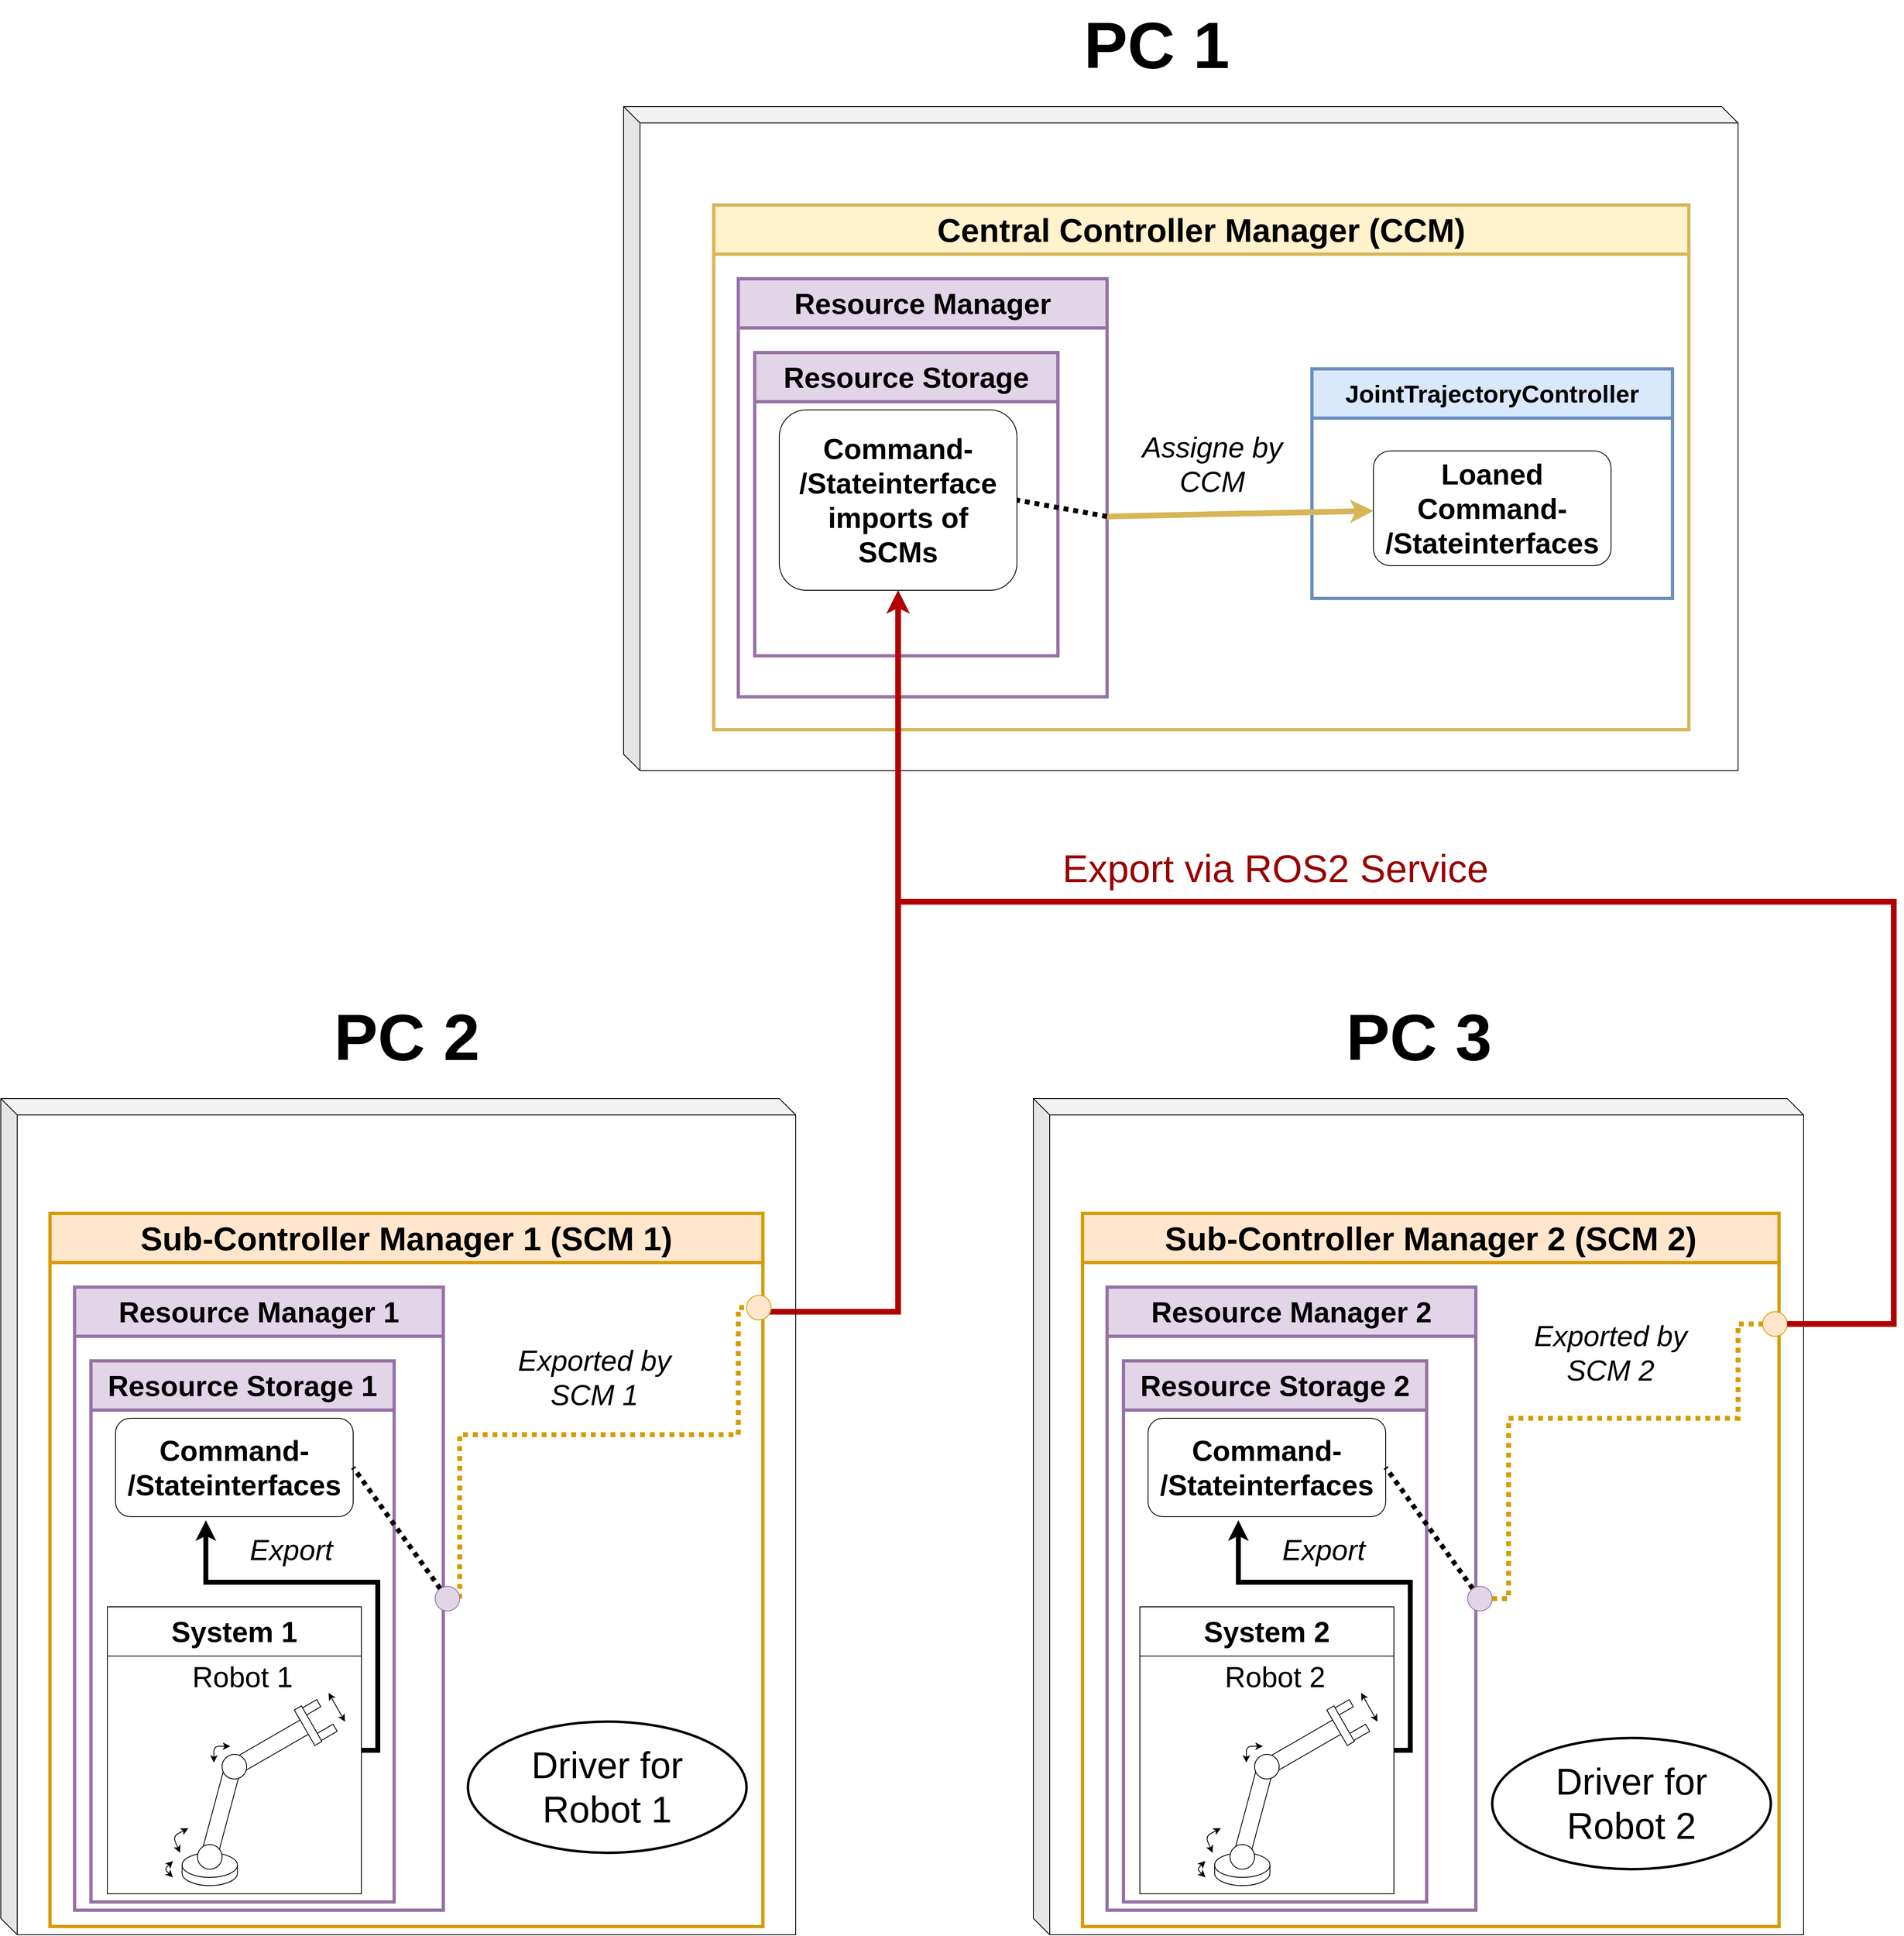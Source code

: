 <mxfile version="21.5.0">
  <diagram name="Page-1" id="56QPCwbd0cLktFSz25ie">
    <mxGraphModel dx="4553" dy="3167" grid="1" gridSize="10" guides="1" tooltips="1" connect="1" arrows="1" fold="1" page="1" pageScale="1" pageWidth="850" pageHeight="1100" math="0" shadow="0">
      <root>
        <mxCell id="0" />
        <mxCell id="1" parent="0" />
        <mxCell id="aH2ZuujqSojjc6NItEgd-45" style="rounded=0;orthogonalLoop=1;jettySize=auto;html=1;exitX=1;exitY=0.5;exitDx=0;exitDy=0;entryX=0.5;entryY=1;entryDx=0;entryDy=0;edgeStyle=orthogonalEdgeStyle;fillColor=#e51400;strokeColor=#B20000;strokeWidth=7;" parent="1" source="aH2ZuujqSojjc6NItEgd-36" target="Qk9qD6PRYy8a2zJd2hO1-43" edge="1">
          <mxGeometry relative="1" as="geometry">
            <Array as="points">
              <mxPoint x="910" y="680" />
              <mxPoint x="1075" y="680" />
            </Array>
          </mxGeometry>
        </mxCell>
        <mxCell id="Qk9qD6PRYy8a2zJd2hO1-58" value="" style="shape=cube;whiteSpace=wrap;html=1;boundedLbl=1;backgroundOutline=1;darkOpacity=0.05;darkOpacity2=0.1;fillColor=none;" parent="1" vertex="1">
          <mxGeometry x="1240" y="420" width="940" height="1020" as="geometry" />
        </mxCell>
        <mxCell id="Qk9qD6PRYy8a2zJd2hO1-56" value="" style="shape=cube;whiteSpace=wrap;html=1;boundedLbl=1;backgroundOutline=1;darkOpacity=0.05;darkOpacity2=0.1;fillColor=none;" parent="1" vertex="1">
          <mxGeometry x="-20" y="420" width="970" height="1020" as="geometry" />
        </mxCell>
        <mxCell id="Qk9qD6PRYy8a2zJd2hO1-60" value="" style="shape=cube;whiteSpace=wrap;html=1;boundedLbl=1;backgroundOutline=1;darkOpacity=0.05;darkOpacity2=0.1;fillColor=none;" parent="1" vertex="1">
          <mxGeometry x="740" y="-790" width="1360" height="810" as="geometry" />
        </mxCell>
        <mxCell id="k2swmo7qzIprsYgqh0As-2" value="&lt;font style=&quot;font-size: 35px;&quot;&gt;Resource Storage 1&lt;br&gt;&lt;/font&gt;" style="swimlane;whiteSpace=wrap;html=1;startSize=60;strokeWidth=4;fillColor=#e1d5e7;strokeColor=#9673a6;" parent="1" vertex="1">
          <mxGeometry x="90" y="740" width="370" height="660" as="geometry" />
        </mxCell>
        <mxCell id="k2swmo7qzIprsYgqh0As-3" value="&lt;font style=&quot;font-size: 35px;&quot;&gt;Resource Manager 1&lt;br&gt;&lt;/font&gt;" style="swimlane;whiteSpace=wrap;html=1;startSize=60;strokeWidth=4;fillColor=#e1d5e7;strokeColor=#9673a6;" parent="1" vertex="1">
          <mxGeometry x="70" y="650" width="450" height="760" as="geometry" />
        </mxCell>
        <mxCell id="k2swmo7qzIprsYgqh0As-4" value="&lt;font style=&quot;font-size: 40px;&quot;&gt;Sub-Controller Manager 1 (SCM 1)&lt;br&gt;&lt;/font&gt;" style="swimlane;whiteSpace=wrap;html=1;startSize=60;strokeWidth=4;fillColor=#ffe6cc;strokeColor=#d79b00;" parent="1" vertex="1">
          <mxGeometry x="40" y="560" width="870" height="870" as="geometry" />
        </mxCell>
        <mxCell id="k2swmo7qzIprsYgqh0As-7" value="" style="rounded=0;whiteSpace=wrap;html=1;rotation=-30;" parent="k2swmo7qzIprsYgqh0As-4" vertex="1">
          <mxGeometry x="320" y="630" width="30" height="10" as="geometry" />
        </mxCell>
        <mxCell id="k2swmo7qzIprsYgqh0As-8" value="" style="rounded=0;whiteSpace=wrap;html=1;rotation=-30;" parent="k2swmo7qzIprsYgqh0As-4" vertex="1">
          <mxGeometry x="300" y="600" width="30" height="10" as="geometry" />
        </mxCell>
        <mxCell id="k2swmo7qzIprsYgqh0As-9" value="" style="shape=cylinder3;whiteSpace=wrap;html=1;boundedLbl=1;backgroundOutline=1;size=15;" parent="k2swmo7qzIprsYgqh0As-4" vertex="1">
          <mxGeometry x="161.25" y="780" width="67.5" height="40" as="geometry" />
        </mxCell>
        <mxCell id="k2swmo7qzIprsYgqh0As-10" value="" style="rounded=0;whiteSpace=wrap;html=1;rotation=-30;direction=south;" parent="k2swmo7qzIprsYgqh0As-4" vertex="1">
          <mxGeometry x="220" y="640" width="100" height="20" as="geometry" />
        </mxCell>
        <mxCell id="k2swmo7qzIprsYgqh0As-11" value="" style="rounded=0;whiteSpace=wrap;html=1;rotation=15;" parent="k2swmo7qzIprsYgqh0As-4" vertex="1">
          <mxGeometry x="200" y="670" width="20" height="110" as="geometry" />
        </mxCell>
        <mxCell id="k2swmo7qzIprsYgqh0As-12" value="" style="ellipse;whiteSpace=wrap;html=1;aspect=fixed;" parent="k2swmo7qzIprsYgqh0As-4" vertex="1">
          <mxGeometry x="180" y="770" width="30" height="30" as="geometry" />
        </mxCell>
        <mxCell id="k2swmo7qzIprsYgqh0As-13" value="" style="ellipse;whiteSpace=wrap;html=1;aspect=fixed;" parent="k2swmo7qzIprsYgqh0As-4" vertex="1">
          <mxGeometry x="210" y="660" width="30" height="30" as="geometry" />
        </mxCell>
        <mxCell id="k2swmo7qzIprsYgqh0As-14" value="" style="rounded=0;whiteSpace=wrap;html=1;rotation=60;" parent="k2swmo7qzIprsYgqh0As-4" vertex="1">
          <mxGeometry x="290" y="620" width="50" height="10" as="geometry" />
        </mxCell>
        <mxCell id="k2swmo7qzIprsYgqh0As-15" value="" style="endArrow=classic;startArrow=classic;html=1;rounded=1;" parent="k2swmo7qzIprsYgqh0As-4" edge="1">
          <mxGeometry width="50" height="50" relative="1" as="geometry">
            <mxPoint x="200" y="670" as="sourcePoint" />
            <mxPoint x="220" y="650" as="targetPoint" />
            <Array as="points">
              <mxPoint x="200" y="650" />
            </Array>
          </mxGeometry>
        </mxCell>
        <mxCell id="k2swmo7qzIprsYgqh0As-16" value="" style="endArrow=classic;startArrow=classic;html=1;rounded=1;" parent="k2swmo7qzIprsYgqh0As-4" edge="1">
          <mxGeometry width="50" height="50" relative="1" as="geometry">
            <mxPoint x="158.75" y="780" as="sourcePoint" />
            <mxPoint x="168.75" y="750" as="targetPoint" />
            <Array as="points">
              <mxPoint x="150" y="760" />
            </Array>
          </mxGeometry>
        </mxCell>
        <mxCell id="k2swmo7qzIprsYgqh0As-17" value="" style="endArrow=classic;startArrow=classic;html=1;rounded=1;" parent="k2swmo7qzIprsYgqh0As-4" edge="1">
          <mxGeometry width="50" height="50" relative="1" as="geometry">
            <mxPoint x="150" y="810" as="sourcePoint" />
            <mxPoint x="150" y="790" as="targetPoint" />
            <Array as="points">
              <mxPoint x="140" y="800" />
            </Array>
          </mxGeometry>
        </mxCell>
        <mxCell id="k2swmo7qzIprsYgqh0As-18" value="" style="endArrow=classic;startArrow=classic;html=1;rounded=0;" parent="k2swmo7qzIprsYgqh0As-4" edge="1">
          <mxGeometry width="50" height="50" relative="1" as="geometry">
            <mxPoint x="360" y="620" as="sourcePoint" />
            <mxPoint x="340" y="585" as="targetPoint" />
          </mxGeometry>
        </mxCell>
        <mxCell id="k2swmo7qzIprsYgqh0As-27" style="edgeStyle=orthogonalEdgeStyle;rounded=0;orthogonalLoop=1;jettySize=auto;html=1;exitX=1;exitY=0.5;exitDx=0;exitDy=0;entryX=0.38;entryY=1.036;entryDx=0;entryDy=0;entryPerimeter=0;strokeWidth=6;" parent="k2swmo7qzIprsYgqh0As-4" source="k2swmo7qzIprsYgqh0As-19" target="k2swmo7qzIprsYgqh0As-25" edge="1">
          <mxGeometry relative="1" as="geometry">
            <Array as="points">
              <mxPoint x="400" y="655" />
              <mxPoint x="400" y="450" />
              <mxPoint x="190" y="450" />
            </Array>
          </mxGeometry>
        </mxCell>
        <mxCell id="k2swmo7qzIprsYgqh0As-19" value="&lt;font size=&quot;1&quot;&gt;&lt;b style=&quot;font-size: 35px;&quot;&gt;System 1&lt;/b&gt;&lt;/font&gt;" style="swimlane;whiteSpace=wrap;html=1;startSize=60;" parent="k2swmo7qzIprsYgqh0As-4" vertex="1">
          <mxGeometry x="70" y="480" width="310" height="350" as="geometry" />
        </mxCell>
        <mxCell id="6xcx7gfBlVFDdk0v4jd5-2" value="&lt;span style=&quot;font-size: 35px;&quot;&gt;Robot 1&lt;br&gt;&lt;/span&gt;" style="text;html=1;strokeColor=none;fillColor=none;align=center;verticalAlign=middle;whiteSpace=wrap;rounded=0;" parent="k2swmo7qzIprsYgqh0As-19" vertex="1">
          <mxGeometry x="70" y="70" width="190" height="30" as="geometry" />
        </mxCell>
        <mxCell id="k2swmo7qzIprsYgqh0As-25" value="&lt;div&gt;&lt;b&gt;&lt;font style=&quot;font-size: 35px;&quot;&gt;Command-&lt;/font&gt;&lt;/b&gt;&lt;/div&gt;&lt;div&gt;&lt;b&gt;&lt;font style=&quot;font-size: 35px;&quot;&gt;/Stateinterfaces&lt;/font&gt;&lt;/b&gt;&lt;/div&gt;" style="rounded=1;whiteSpace=wrap;html=1;" parent="k2swmo7qzIprsYgqh0As-4" vertex="1">
          <mxGeometry x="80" y="250" width="290" height="120" as="geometry" />
        </mxCell>
        <mxCell id="k2swmo7qzIprsYgqh0As-28" value="&lt;font size=&quot;1&quot;&gt;&lt;i style=&quot;font-size: 35px;&quot;&gt;Export&lt;/i&gt;&lt;/font&gt;" style="text;html=1;align=center;verticalAlign=middle;resizable=0;points=[];autosize=1;strokeColor=none;fillColor=none;strokeWidth=6;" parent="k2swmo7qzIprsYgqh0As-4" vertex="1">
          <mxGeometry x="228.75" y="380" width="130" height="60" as="geometry" />
        </mxCell>
        <mxCell id="aH2ZuujqSojjc6NItEgd-41" value="&lt;font style=&quot;font-size: 35px;&quot;&gt;&lt;i&gt;Exported by&lt;br&gt;SCM 1&lt;br&gt;&lt;/i&gt;&lt;/font&gt;" style="edgeLabel;html=1;align=center;verticalAlign=middle;resizable=0;points=[];labelBackgroundColor=none;" parent="k2swmo7qzIprsYgqh0As-4" vertex="1" connectable="0">
          <mxGeometry x="709.999" y="200" as="geometry">
            <mxPoint x="-46" as="offset" />
          </mxGeometry>
        </mxCell>
        <mxCell id="aH2ZuujqSojjc6NItEgd-36" value="" style="ellipse;whiteSpace=wrap;html=1;aspect=fixed;fillColor=#ffe6cc;strokeColor=#d79b00;" parent="k2swmo7qzIprsYgqh0As-4" vertex="1">
          <mxGeometry x="850" y="100" width="30" height="30" as="geometry" />
        </mxCell>
        <mxCell id="k2swmo7qzIprsYgqh0As-41" value="" style="endArrow=none;dashed=1;html=1;dashPattern=1 1;strokeWidth=6;rounded=0;entryX=1;entryY=0.5;entryDx=0;entryDy=0;jumpSize=2;jumpStyle=none;targetPerimeterSpacing=0;" parent="1" source="aH2ZuujqSojjc6NItEgd-2" target="k2swmo7qzIprsYgqh0As-25" edge="1">
          <mxGeometry width="50" height="50" relative="1" as="geometry">
            <mxPoint x="960" y="1080" as="sourcePoint" />
            <mxPoint x="1010" y="1030" as="targetPoint" />
          </mxGeometry>
        </mxCell>
        <mxCell id="Qk9qD6PRYy8a2zJd2hO1-21" value="&lt;font style=&quot;font-size: 35px;&quot;&gt;Resource Storage &lt;br&gt;&lt;/font&gt;" style="swimlane;whiteSpace=wrap;html=1;startSize=60;strokeWidth=4;fillColor=#e1d5e7;strokeColor=#9673a6;" parent="1" vertex="1">
          <mxGeometry x="900" y="-490" width="370" height="370" as="geometry" />
        </mxCell>
        <mxCell id="Qk9qD6PRYy8a2zJd2hO1-24" value="&lt;font style=&quot;font-size: 35px;&quot;&gt;Resource Manager &lt;br&gt;&lt;/font&gt;" style="swimlane;whiteSpace=wrap;html=1;startSize=60;strokeWidth=4;fillColor=#e1d5e7;strokeColor=#9673a6;" parent="1" vertex="1">
          <mxGeometry x="880" y="-580" width="450" height="510" as="geometry" />
        </mxCell>
        <mxCell id="Qk9qD6PRYy8a2zJd2hO1-25" value="&lt;font style=&quot;font-size: 40px;&quot;&gt;Central Controller Manager (CCM)&lt;br&gt;&lt;/font&gt;" style="swimlane;whiteSpace=wrap;html=1;startSize=60;strokeWidth=4;fillColor=#fff2cc;strokeColor=#d6b656;" parent="1" vertex="1">
          <mxGeometry x="850" y="-670" width="1190" height="640" as="geometry" />
        </mxCell>
        <mxCell id="Qk9qD6PRYy8a2zJd2hO1-26" value="&lt;font style=&quot;font-size: 30px;&quot;&gt;JointTrajectoryController&lt;br&gt;&lt;/font&gt;" style="swimlane;whiteSpace=wrap;html=1;startSize=60;strokeWidth=4;fillColor=#dae8fc;strokeColor=#6c8ebf;" parent="Qk9qD6PRYy8a2zJd2hO1-25" vertex="1">
          <mxGeometry x="730" y="200" width="440" height="280" as="geometry" />
        </mxCell>
        <mxCell id="Qk9qD6PRYy8a2zJd2hO1-27" value="&lt;div&gt;&lt;b&gt;&lt;font style=&quot;font-size: 35px;&quot;&gt;Loaned Command-&lt;/font&gt;&lt;/b&gt;&lt;/div&gt;&lt;div&gt;&lt;b&gt;&lt;font style=&quot;font-size: 35px;&quot;&gt;/Stateinterfaces&lt;/font&gt;&lt;/b&gt;&lt;/div&gt;" style="rounded=1;whiteSpace=wrap;html=1;" parent="Qk9qD6PRYy8a2zJd2hO1-26" vertex="1">
          <mxGeometry x="75" y="100" width="290" height="140" as="geometry" />
        </mxCell>
        <mxCell id="Qk9qD6PRYy8a2zJd2hO1-43" value="&lt;div&gt;&lt;b&gt;&lt;font style=&quot;font-size: 35px;&quot;&gt;Command-&lt;/font&gt;&lt;/b&gt;&lt;/div&gt;&lt;div&gt;&lt;b&gt;&lt;font style=&quot;font-size: 35px;&quot;&gt;/Stateinterface&lt;/font&gt;&lt;/b&gt;&lt;/div&gt;&lt;div&gt;&lt;b&gt;&lt;font style=&quot;font-size: 35px;&quot;&gt;imports of&lt;br&gt;&lt;/font&gt;&lt;/b&gt;&lt;/div&gt;&lt;div&gt;&lt;b&gt;&lt;font style=&quot;font-size: 35px;&quot;&gt;SCMs&lt;/font&gt;&lt;/b&gt;&lt;/div&gt;" style="rounded=1;whiteSpace=wrap;html=1;" parent="Qk9qD6PRYy8a2zJd2hO1-25" vertex="1">
          <mxGeometry x="80" y="250" width="290" height="220" as="geometry" />
        </mxCell>
        <mxCell id="Qk9qD6PRYy8a2zJd2hO1-48" style="rounded=0;orthogonalLoop=1;jettySize=auto;html=1;strokeWidth=7;fillColor=#fff2cc;strokeColor=#d6b656;" parent="Qk9qD6PRYy8a2zJd2hO1-25" target="Qk9qD6PRYy8a2zJd2hO1-27" edge="1">
          <mxGeometry relative="1" as="geometry">
            <mxPoint x="790" y="380" as="targetPoint" />
            <mxPoint x="480" y="380" as="sourcePoint" />
          </mxGeometry>
        </mxCell>
        <mxCell id="Qk9qD6PRYy8a2zJd2hO1-49" value="&lt;font style=&quot;font-size: 35px;&quot;&gt;&lt;i&gt;Assigne by&lt;br&gt;CCM &lt;br&gt;&lt;/i&gt;&lt;/font&gt;" style="edgeLabel;html=1;align=center;verticalAlign=middle;resizable=0;points=[];" parent="Qk9qD6PRYy8a2zJd2hO1-48" vertex="1" connectable="0">
          <mxGeometry x="0.15" y="6" relative="1" as="geometry">
            <mxPoint x="-59" y="-54" as="offset" />
          </mxGeometry>
        </mxCell>
        <mxCell id="Qk9qD6PRYy8a2zJd2hO1-45" value="" style="endArrow=none;dashed=1;html=1;dashPattern=1 1;strokeWidth=6;rounded=0;entryX=1;entryY=0.5;entryDx=0;entryDy=0;jumpSize=2;jumpStyle=none;targetPerimeterSpacing=0;" parent="1" target="Qk9qD6PRYy8a2zJd2hO1-43" edge="1">
          <mxGeometry width="50" height="50" relative="1" as="geometry">
            <mxPoint x="1330" y="-290" as="sourcePoint" />
            <mxPoint x="1820" y="-200" as="targetPoint" />
          </mxGeometry>
        </mxCell>
        <mxCell id="Qk9qD6PRYy8a2zJd2hO1-53" value="&lt;font style=&quot;font-size: 35px;&quot;&gt;&lt;i&gt;Exported by&lt;br&gt;SCM 2&lt;br&gt;&lt;/i&gt;&lt;/font&gt;" style="edgeLabel;html=1;align=center;verticalAlign=middle;resizable=0;points=[];labelBackgroundColor=none;" parent="1" vertex="1" connectable="0">
          <mxGeometry x="1989.999" y="730" as="geometry">
            <mxPoint x="-46" as="offset" />
          </mxGeometry>
        </mxCell>
        <mxCell id="Qk9qD6PRYy8a2zJd2hO1-57" value="&lt;b&gt;&lt;font style=&quot;font-size: 80px;&quot;&gt;PC 2&lt;br&gt;&lt;/font&gt;&lt;/b&gt;" style="text;html=1;align=center;verticalAlign=middle;resizable=0;points=[];autosize=1;strokeColor=none;fillColor=none;" parent="1" vertex="1">
          <mxGeometry x="375" y="290" width="200" height="110" as="geometry" />
        </mxCell>
        <mxCell id="Qk9qD6PRYy8a2zJd2hO1-59" value="&lt;b&gt;&lt;font style=&quot;font-size: 80px;&quot;&gt;PC 3&lt;br&gt;&lt;/font&gt;&lt;/b&gt;" style="text;html=1;align=center;verticalAlign=middle;resizable=0;points=[];autosize=1;strokeColor=none;fillColor=none;" parent="1" vertex="1">
          <mxGeometry x="1610" y="290" width="200" height="110" as="geometry" />
        </mxCell>
        <mxCell id="Qk9qD6PRYy8a2zJd2hO1-61" value="&lt;b&gt;&lt;font style=&quot;font-size: 80px;&quot;&gt;PC 1&lt;br&gt;&lt;/font&gt;&lt;/b&gt;" style="text;html=1;align=center;verticalAlign=middle;resizable=0;points=[];autosize=1;strokeColor=none;fillColor=none;" parent="1" vertex="1">
          <mxGeometry x="1290" y="-920" width="200" height="110" as="geometry" />
        </mxCell>
        <mxCell id="aH2ZuujqSojjc6NItEgd-3" value="" style="endArrow=none;dashed=1;html=1;dashPattern=1 4;strokeWidth=6;rounded=0;entryX=1;entryY=0.5;entryDx=0;entryDy=0;exitX=1;exitY=0.5;exitDx=0;exitDy=0;jumpSize=2;jumpStyle=none;targetPerimeterSpacing=0;" parent="1" source="k2swmo7qzIprsYgqh0As-3" target="aH2ZuujqSojjc6NItEgd-2" edge="1">
          <mxGeometry width="50" height="50" relative="1" as="geometry">
            <mxPoint x="520" y="1030" as="sourcePoint" />
            <mxPoint x="410" y="870" as="targetPoint" />
          </mxGeometry>
        </mxCell>
        <mxCell id="aH2ZuujqSojjc6NItEgd-38" style="rounded=0;orthogonalLoop=1;jettySize=auto;html=1;entryX=0;entryY=0.5;entryDx=0;entryDy=0;dashed=1;dashPattern=1 1;strokeWidth=6;fillColor=#ffe6cc;strokeColor=#d79b00;endArrow=none;endFill=0;edgeStyle=orthogonalEdgeStyle;" parent="1" source="aH2ZuujqSojjc6NItEgd-2" target="aH2ZuujqSojjc6NItEgd-36" edge="1">
          <mxGeometry relative="1" as="geometry">
            <Array as="points">
              <mxPoint x="540" y="830" />
              <mxPoint x="880" y="830" />
            </Array>
          </mxGeometry>
        </mxCell>
        <mxCell id="aH2ZuujqSojjc6NItEgd-2" value="" style="ellipse;whiteSpace=wrap;html=1;aspect=fixed;fillColor=#e1d5e7;strokeColor=#9673a6;" parent="1" vertex="1">
          <mxGeometry x="510" y="1015" width="30" height="30" as="geometry" />
        </mxCell>
        <mxCell id="aH2ZuujqSojjc6NItEgd-4" value="&lt;font style=&quot;font-size: 35px;&quot;&gt;Resource Storage 2&lt;br&gt;&lt;/font&gt;" style="swimlane;whiteSpace=wrap;html=1;startSize=60;strokeWidth=4;fillColor=#e1d5e7;strokeColor=#9673a6;" parent="1" vertex="1">
          <mxGeometry x="1350" y="740" width="370" height="660" as="geometry" />
        </mxCell>
        <mxCell id="aH2ZuujqSojjc6NItEgd-7" value="&lt;font style=&quot;font-size: 35px;&quot;&gt;Resource Manager 2&lt;br&gt;&lt;/font&gt;" style="swimlane;whiteSpace=wrap;html=1;startSize=60;strokeWidth=4;fillColor=#e1d5e7;strokeColor=#9673a6;" parent="1" vertex="1">
          <mxGeometry x="1330" y="650" width="450" height="760" as="geometry" />
        </mxCell>
        <mxCell id="aH2ZuujqSojjc6NItEgd-8" value="&lt;font style=&quot;font-size: 40px;&quot;&gt;Sub-Controller Manager 2 (SCM 2)&lt;br&gt;&lt;/font&gt;" style="swimlane;whiteSpace=wrap;html=1;startSize=60;strokeWidth=4;fillColor=#ffe6cc;strokeColor=#d79b00;" parent="1" vertex="1">
          <mxGeometry x="1300" y="560" width="850" height="870" as="geometry" />
        </mxCell>
        <mxCell id="aH2ZuujqSojjc6NItEgd-11" value="" style="rounded=0;whiteSpace=wrap;html=1;rotation=-30;" parent="aH2ZuujqSojjc6NItEgd-8" vertex="1">
          <mxGeometry x="320" y="630" width="30" height="10" as="geometry" />
        </mxCell>
        <mxCell id="aH2ZuujqSojjc6NItEgd-12" value="" style="rounded=0;whiteSpace=wrap;html=1;rotation=-30;" parent="aH2ZuujqSojjc6NItEgd-8" vertex="1">
          <mxGeometry x="300" y="600" width="30" height="10" as="geometry" />
        </mxCell>
        <mxCell id="aH2ZuujqSojjc6NItEgd-13" value="" style="shape=cylinder3;whiteSpace=wrap;html=1;boundedLbl=1;backgroundOutline=1;size=15;" parent="aH2ZuujqSojjc6NItEgd-8" vertex="1">
          <mxGeometry x="161.25" y="780" width="67.5" height="40" as="geometry" />
        </mxCell>
        <mxCell id="aH2ZuujqSojjc6NItEgd-14" value="" style="rounded=0;whiteSpace=wrap;html=1;rotation=-30;direction=south;" parent="aH2ZuujqSojjc6NItEgd-8" vertex="1">
          <mxGeometry x="220" y="640" width="100" height="20" as="geometry" />
        </mxCell>
        <mxCell id="aH2ZuujqSojjc6NItEgd-15" value="" style="rounded=0;whiteSpace=wrap;html=1;rotation=15;" parent="aH2ZuujqSojjc6NItEgd-8" vertex="1">
          <mxGeometry x="200" y="670" width="20" height="110" as="geometry" />
        </mxCell>
        <mxCell id="aH2ZuujqSojjc6NItEgd-16" value="" style="ellipse;whiteSpace=wrap;html=1;aspect=fixed;" parent="aH2ZuujqSojjc6NItEgd-8" vertex="1">
          <mxGeometry x="180" y="770" width="30" height="30" as="geometry" />
        </mxCell>
        <mxCell id="aH2ZuujqSojjc6NItEgd-17" value="" style="ellipse;whiteSpace=wrap;html=1;aspect=fixed;" parent="aH2ZuujqSojjc6NItEgd-8" vertex="1">
          <mxGeometry x="210" y="660" width="30" height="30" as="geometry" />
        </mxCell>
        <mxCell id="aH2ZuujqSojjc6NItEgd-18" value="" style="rounded=0;whiteSpace=wrap;html=1;rotation=60;" parent="aH2ZuujqSojjc6NItEgd-8" vertex="1">
          <mxGeometry x="290" y="620" width="50" height="10" as="geometry" />
        </mxCell>
        <mxCell id="aH2ZuujqSojjc6NItEgd-19" value="" style="endArrow=classic;startArrow=classic;html=1;rounded=1;" parent="aH2ZuujqSojjc6NItEgd-8" edge="1">
          <mxGeometry width="50" height="50" relative="1" as="geometry">
            <mxPoint x="200" y="670" as="sourcePoint" />
            <mxPoint x="220" y="650" as="targetPoint" />
            <Array as="points">
              <mxPoint x="200" y="650" />
            </Array>
          </mxGeometry>
        </mxCell>
        <mxCell id="aH2ZuujqSojjc6NItEgd-20" value="" style="endArrow=classic;startArrow=classic;html=1;rounded=1;" parent="aH2ZuujqSojjc6NItEgd-8" edge="1">
          <mxGeometry width="50" height="50" relative="1" as="geometry">
            <mxPoint x="158.75" y="780" as="sourcePoint" />
            <mxPoint x="168.75" y="750" as="targetPoint" />
            <Array as="points">
              <mxPoint x="150" y="760" />
            </Array>
          </mxGeometry>
        </mxCell>
        <mxCell id="aH2ZuujqSojjc6NItEgd-21" value="" style="endArrow=classic;startArrow=classic;html=1;rounded=1;" parent="aH2ZuujqSojjc6NItEgd-8" edge="1">
          <mxGeometry width="50" height="50" relative="1" as="geometry">
            <mxPoint x="150" y="810" as="sourcePoint" />
            <mxPoint x="150" y="790" as="targetPoint" />
            <Array as="points">
              <mxPoint x="140" y="800" />
            </Array>
          </mxGeometry>
        </mxCell>
        <mxCell id="aH2ZuujqSojjc6NItEgd-22" value="" style="endArrow=classic;startArrow=classic;html=1;rounded=0;" parent="aH2ZuujqSojjc6NItEgd-8" edge="1">
          <mxGeometry width="50" height="50" relative="1" as="geometry">
            <mxPoint x="360" y="620" as="sourcePoint" />
            <mxPoint x="340" y="585" as="targetPoint" />
          </mxGeometry>
        </mxCell>
        <mxCell id="aH2ZuujqSojjc6NItEgd-23" style="edgeStyle=orthogonalEdgeStyle;rounded=0;orthogonalLoop=1;jettySize=auto;html=1;exitX=1;exitY=0.5;exitDx=0;exitDy=0;entryX=0.38;entryY=1.036;entryDx=0;entryDy=0;entryPerimeter=0;strokeWidth=6;" parent="aH2ZuujqSojjc6NItEgd-8" source="aH2ZuujqSojjc6NItEgd-24" target="aH2ZuujqSojjc6NItEgd-26" edge="1">
          <mxGeometry relative="1" as="geometry">
            <Array as="points">
              <mxPoint x="400" y="655" />
              <mxPoint x="400" y="450" />
              <mxPoint x="190" y="450" />
            </Array>
          </mxGeometry>
        </mxCell>
        <mxCell id="aH2ZuujqSojjc6NItEgd-24" value="&lt;font size=&quot;1&quot;&gt;&lt;b style=&quot;font-size: 35px;&quot;&gt;System 2&lt;br&gt;&lt;/b&gt;&lt;/font&gt;" style="swimlane;whiteSpace=wrap;html=1;startSize=60;" parent="aH2ZuujqSojjc6NItEgd-8" vertex="1">
          <mxGeometry x="70" y="480" width="310" height="350" as="geometry" />
        </mxCell>
        <mxCell id="aH2ZuujqSojjc6NItEgd-25" value="&lt;span style=&quot;font-size: 35px;&quot;&gt;Robot 2&lt;br&gt;&lt;/span&gt;" style="text;html=1;strokeColor=none;fillColor=none;align=center;verticalAlign=middle;whiteSpace=wrap;rounded=0;" parent="aH2ZuujqSojjc6NItEgd-24" vertex="1">
          <mxGeometry x="70" y="70" width="190" height="30" as="geometry" />
        </mxCell>
        <mxCell id="aH2ZuujqSojjc6NItEgd-26" value="&lt;div&gt;&lt;b&gt;&lt;font style=&quot;font-size: 35px;&quot;&gt;Command-&lt;/font&gt;&lt;/b&gt;&lt;/div&gt;&lt;div&gt;&lt;b&gt;&lt;font style=&quot;font-size: 35px;&quot;&gt;/Stateinterfaces&lt;/font&gt;&lt;/b&gt;&lt;/div&gt;" style="rounded=1;whiteSpace=wrap;html=1;" parent="aH2ZuujqSojjc6NItEgd-8" vertex="1">
          <mxGeometry x="80" y="250" width="290" height="120" as="geometry" />
        </mxCell>
        <mxCell id="aH2ZuujqSojjc6NItEgd-27" value="&lt;font size=&quot;1&quot;&gt;&lt;i style=&quot;font-size: 35px;&quot;&gt;Export&lt;/i&gt;&lt;/font&gt;" style="text;html=1;align=center;verticalAlign=middle;resizable=0;points=[];autosize=1;strokeColor=none;fillColor=none;strokeWidth=6;" parent="aH2ZuujqSojjc6NItEgd-8" vertex="1">
          <mxGeometry x="228.75" y="380" width="130" height="60" as="geometry" />
        </mxCell>
        <mxCell id="aH2ZuujqSojjc6NItEgd-37" value="" style="ellipse;whiteSpace=wrap;html=1;aspect=fixed;fillColor=#ffe6cc;strokeColor=#d79b00;" parent="aH2ZuujqSojjc6NItEgd-8" vertex="1">
          <mxGeometry x="830" y="120" width="30" height="30" as="geometry" />
        </mxCell>
        <mxCell id="aH2ZuujqSojjc6NItEgd-29" value="" style="endArrow=none;dashed=1;html=1;dashPattern=1 1;strokeWidth=6;rounded=0;entryX=1;entryY=0.5;entryDx=0;entryDy=0;jumpSize=2;jumpStyle=none;targetPerimeterSpacing=0;" parent="1" source="aH2ZuujqSojjc6NItEgd-31" target="aH2ZuujqSojjc6NItEgd-26" edge="1">
          <mxGeometry width="50" height="50" relative="1" as="geometry">
            <mxPoint x="2220" y="1080" as="sourcePoint" />
            <mxPoint x="2270" y="1030" as="targetPoint" />
          </mxGeometry>
        </mxCell>
        <mxCell id="aH2ZuujqSojjc6NItEgd-30" value="" style="endArrow=none;dashed=1;html=1;dashPattern=1 4;strokeWidth=6;rounded=0;entryX=1;entryY=0.5;entryDx=0;entryDy=0;exitX=1;exitY=0.5;exitDx=0;exitDy=0;jumpSize=2;jumpStyle=none;targetPerimeterSpacing=0;" parent="1" source="aH2ZuujqSojjc6NItEgd-7" target="aH2ZuujqSojjc6NItEgd-31" edge="1">
          <mxGeometry width="50" height="50" relative="1" as="geometry">
            <mxPoint x="1780" y="1030" as="sourcePoint" />
            <mxPoint x="1670" y="870" as="targetPoint" />
          </mxGeometry>
        </mxCell>
        <mxCell id="aH2ZuujqSojjc6NItEgd-31" value="" style="ellipse;whiteSpace=wrap;html=1;aspect=fixed;fillColor=#e1d5e7;strokeColor=#9673a6;" parent="1" vertex="1">
          <mxGeometry x="1770" y="1015" width="30" height="30" as="geometry" />
        </mxCell>
        <mxCell id="aH2ZuujqSojjc6NItEgd-43" style="rounded=0;orthogonalLoop=1;jettySize=auto;html=1;entryX=0;entryY=0.5;entryDx=0;entryDy=0;dashed=1;dashPattern=1 1;strokeWidth=6;fillColor=#ffe6cc;strokeColor=#d79b00;endArrow=none;endFill=0;exitX=1;exitY=0.5;exitDx=0;exitDy=0;edgeStyle=orthogonalEdgeStyle;" parent="1" source="aH2ZuujqSojjc6NItEgd-31" target="aH2ZuujqSojjc6NItEgd-37" edge="1">
          <mxGeometry relative="1" as="geometry">
            <mxPoint x="1795" y="908" as="sourcePoint" />
            <mxPoint x="2490" y="600" as="targetPoint" />
            <Array as="points">
              <mxPoint x="1820" y="1030" />
              <mxPoint x="1820" y="810" />
              <mxPoint x="2100" y="810" />
            </Array>
          </mxGeometry>
        </mxCell>
        <mxCell id="aH2ZuujqSojjc6NItEgd-46" style="rounded=0;orthogonalLoop=1;jettySize=auto;html=1;exitX=1;exitY=0.5;exitDx=0;exitDy=0;entryX=0.5;entryY=1;entryDx=0;entryDy=0;edgeStyle=orthogonalEdgeStyle;fillColor=#e51400;strokeColor=#B20000;strokeWidth=7;" parent="1" source="aH2ZuujqSojjc6NItEgd-37" target="Qk9qD6PRYy8a2zJd2hO1-43" edge="1">
          <mxGeometry relative="1" as="geometry">
            <Array as="points">
              <mxPoint x="2290" y="695" />
              <mxPoint x="2290" y="180" />
              <mxPoint x="1075" y="180" />
            </Array>
          </mxGeometry>
        </mxCell>
        <mxCell id="aH2ZuujqSojjc6NItEgd-47" value="&lt;font style=&quot;font-size: 47px;&quot; color=&quot;#990000&quot;&gt;Export via ROS2 Service&lt;br&gt;&lt;/font&gt;" style="text;html=1;align=center;verticalAlign=middle;resizable=0;points=[];autosize=1;strokeColor=none;fillColor=none;" parent="1" vertex="1">
          <mxGeometry x="1265" y="105" width="540" height="70" as="geometry" />
        </mxCell>
        <mxCell id="B-CWL-C54VmhZ2YLcEd3-1" value="&lt;font style=&quot;font-size: 45px;&quot;&gt;Driver for &lt;br&gt;Robot 1&lt;br&gt;&lt;/font&gt;" style="ellipse;whiteSpace=wrap;html=1;strokeWidth=3;fillColor=none;" parent="1" vertex="1">
          <mxGeometry x="550" y="1180" width="340" height="160" as="geometry" />
        </mxCell>
        <mxCell id="B-CWL-C54VmhZ2YLcEd3-2" value="&lt;font style=&quot;font-size: 45px;&quot;&gt;Driver for &lt;br&gt;Robot 2&lt;br&gt;&lt;/font&gt;" style="ellipse;whiteSpace=wrap;html=1;strokeWidth=3;fillColor=none;" parent="1" vertex="1">
          <mxGeometry x="1800" y="1200" width="340" height="160" as="geometry" />
        </mxCell>
      </root>
    </mxGraphModel>
  </diagram>
</mxfile>
